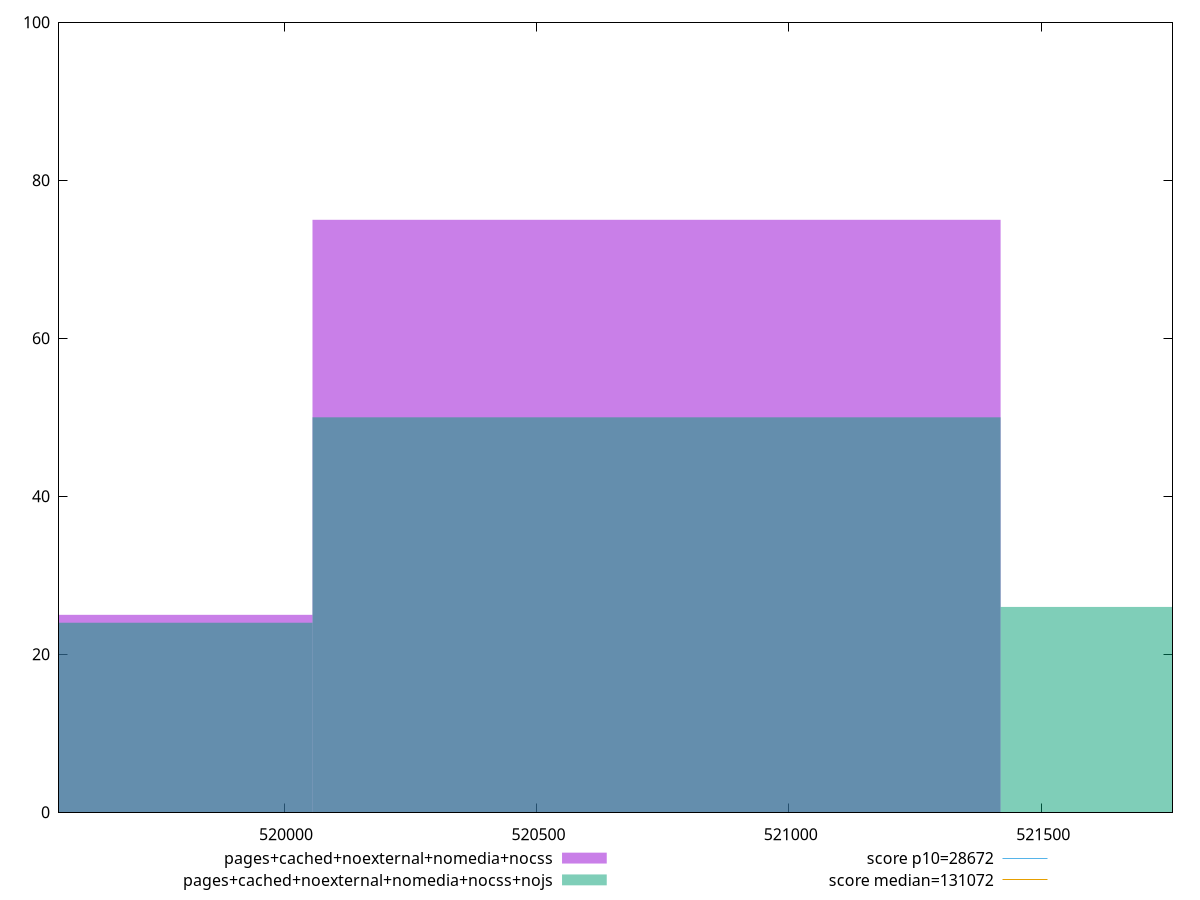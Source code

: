 reset

$pagesCachedNoexternalNomediaNocss <<EOF
520737.9261338157 75
519374.73784550733 25
EOF

$pagesCachedNoexternalNomediaNocssNojs <<EOF
520737.9261338157 50
522101.1144221241 26
519374.73784550733 24
EOF

set key outside below
set boxwidth 1363.1882883084181
set xrange [519554.15875461674:521760.05728320923]
set yrange [0:100]
set trange [0:100]
set style fill transparent solid 0.5 noborder

set parametric
set terminal svg size 640, 500 enhanced background rgb 'white'
set output "reprap/uses-long-cache-ttl/comparison/histogram/4_vs_5.svg"

plot $pagesCachedNoexternalNomediaNocss title "pages+cached+noexternal+nomedia+nocss" with boxes, \
     $pagesCachedNoexternalNomediaNocssNojs title "pages+cached+noexternal+nomedia+nocss+nojs" with boxes, \
     28672,t title "score p10=28672", \
     131072,t title "score median=131072"

reset
